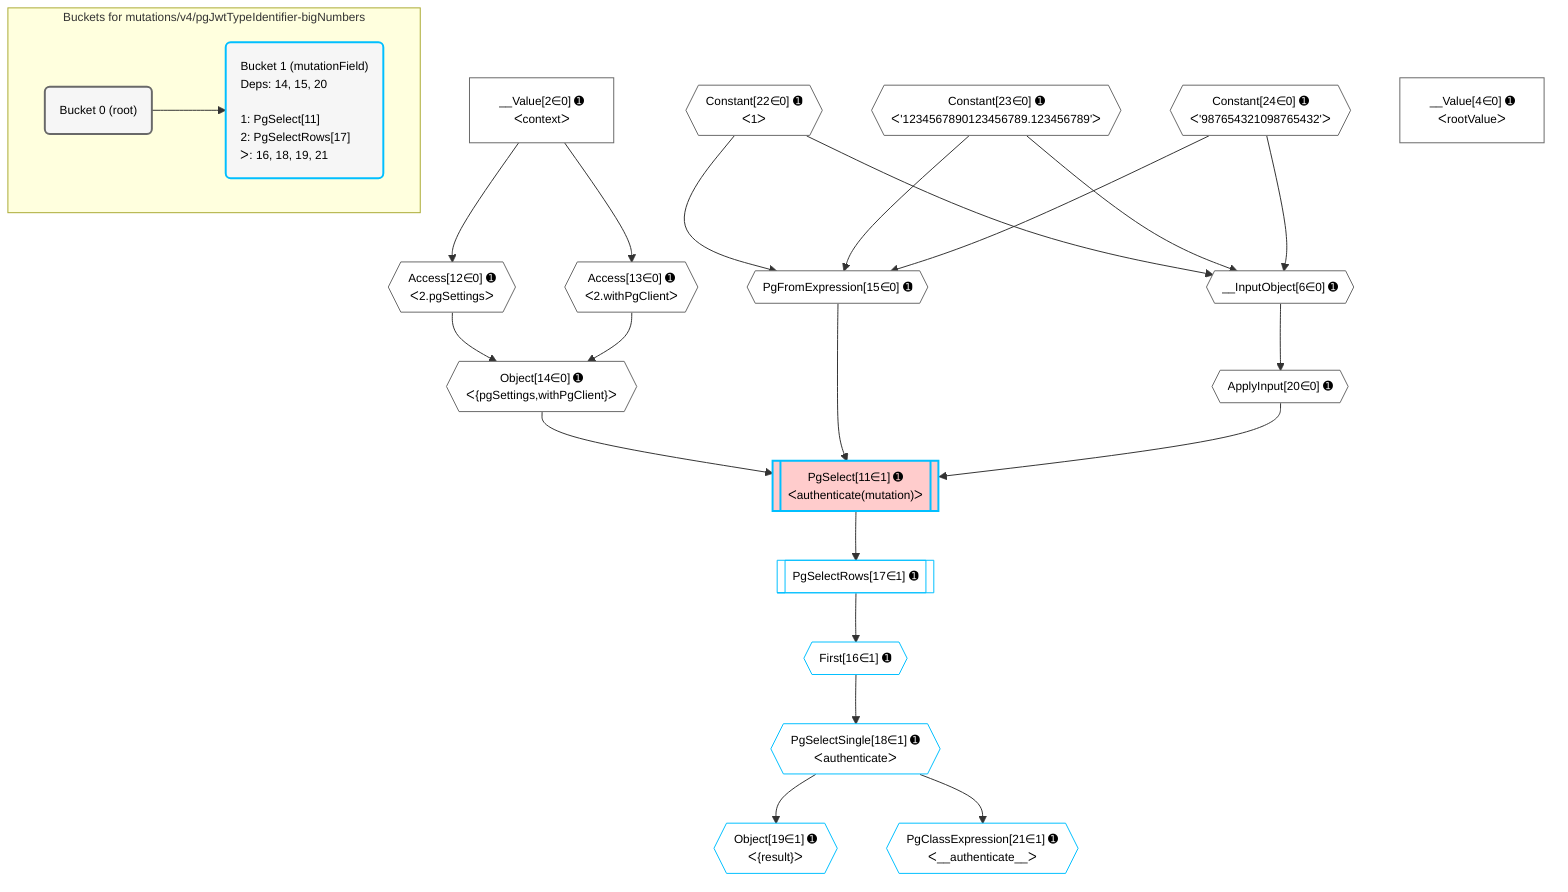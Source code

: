 %%{init: {'themeVariables': { 'fontSize': '12px'}}}%%
graph TD
    classDef path fill:#eee,stroke:#000,color:#000
    classDef plan fill:#fff,stroke-width:1px,color:#000
    classDef itemplan fill:#fff,stroke-width:2px,color:#000
    classDef unbatchedplan fill:#dff,stroke-width:1px,color:#000
    classDef sideeffectplan fill:#fcc,stroke-width:2px,color:#000
    classDef bucket fill:#f6f6f6,color:#000,stroke-width:2px,text-align:left


    %% plan dependencies
    __InputObject6{{"__InputObject[6∈0] ➊"}}:::plan
    Constant22{{"Constant[22∈0] ➊<br />ᐸ1ᐳ"}}:::plan
    Constant23{{"Constant[23∈0] ➊<br />ᐸ'1234567890123456789.123456789'ᐳ"}}:::plan
    Constant24{{"Constant[24∈0] ➊<br />ᐸ'987654321098765432'ᐳ"}}:::plan
    Constant22 & Constant23 & Constant24 --> __InputObject6
    PgFromExpression15{{"PgFromExpression[15∈0] ➊"}}:::plan
    Constant22 & Constant23 & Constant24 --> PgFromExpression15
    Object14{{"Object[14∈0] ➊<br />ᐸ{pgSettings,withPgClient}ᐳ"}}:::plan
    Access12{{"Access[12∈0] ➊<br />ᐸ2.pgSettingsᐳ"}}:::plan
    Access13{{"Access[13∈0] ➊<br />ᐸ2.withPgClientᐳ"}}:::plan
    Access12 & Access13 --> Object14
    __Value2["__Value[2∈0] ➊<br />ᐸcontextᐳ"]:::plan
    __Value2 --> Access12
    __Value2 --> Access13
    ApplyInput20{{"ApplyInput[20∈0] ➊"}}:::plan
    __InputObject6 --> ApplyInput20
    __Value4["__Value[4∈0] ➊<br />ᐸrootValueᐳ"]:::plan
    PgSelect11[["PgSelect[11∈1] ➊<br />ᐸauthenticate(mutation)ᐳ"]]:::sideeffectplan
    Object14 & PgFromExpression15 & ApplyInput20 --> PgSelect11
    First16{{"First[16∈1] ➊"}}:::plan
    PgSelectRows17[["PgSelectRows[17∈1] ➊"]]:::plan
    PgSelectRows17 --> First16
    PgSelect11 --> PgSelectRows17
    PgSelectSingle18{{"PgSelectSingle[18∈1] ➊<br />ᐸauthenticateᐳ"}}:::plan
    First16 --> PgSelectSingle18
    Object19{{"Object[19∈1] ➊<br />ᐸ{result}ᐳ"}}:::plan
    PgSelectSingle18 --> Object19
    PgClassExpression21{{"PgClassExpression[21∈1] ➊<br />ᐸ__authenticate__ᐳ"}}:::plan
    PgSelectSingle18 --> PgClassExpression21

    %% define steps

    subgraph "Buckets for mutations/v4/pgJwtTypeIdentifier-bigNumbers"
    Bucket0("Bucket 0 (root)"):::bucket
    classDef bucket0 stroke:#696969
    class Bucket0,__Value2,__Value4,__InputObject6,Access12,Access13,Object14,PgFromExpression15,ApplyInput20,Constant22,Constant23,Constant24 bucket0
    Bucket1("Bucket 1 (mutationField)<br />Deps: 14, 15, 20<br /><br />1: PgSelect[11]<br />2: PgSelectRows[17]<br />ᐳ: 16, 18, 19, 21"):::bucket
    classDef bucket1 stroke:#00bfff
    class Bucket1,PgSelect11,First16,PgSelectRows17,PgSelectSingle18,Object19,PgClassExpression21 bucket1
    Bucket0 --> Bucket1
    end